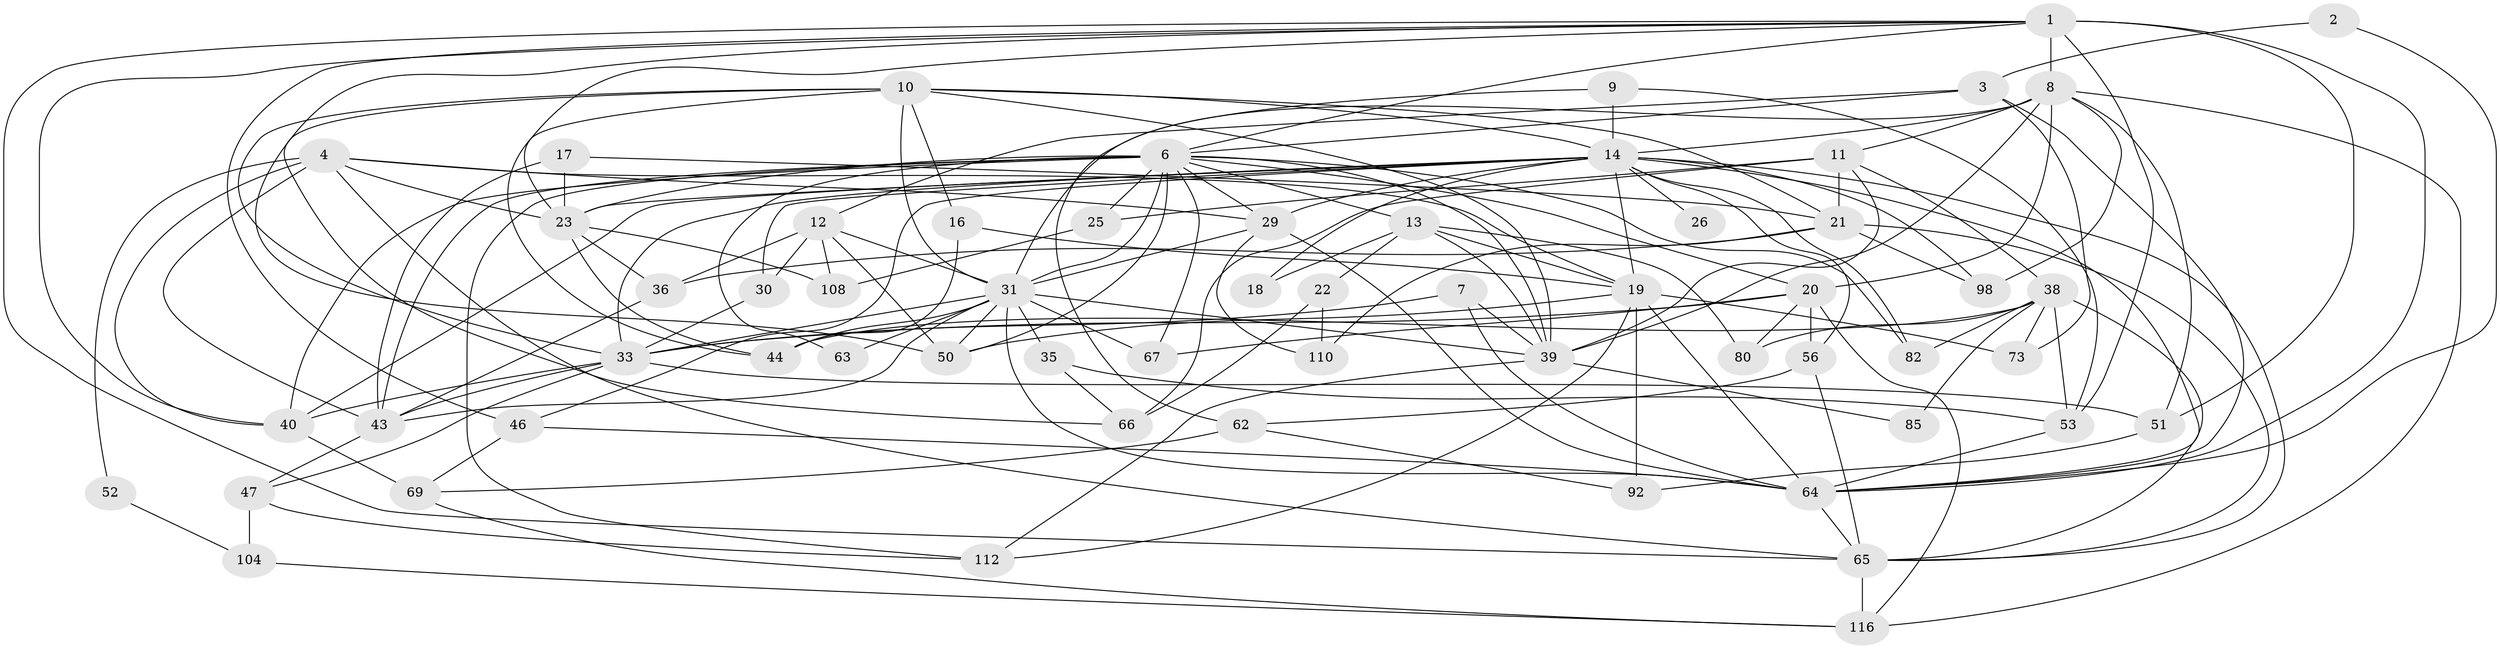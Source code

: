 // original degree distribution, {4: 0.2773109243697479, 2: 0.11764705882352941, 3: 0.29411764705882354, 5: 0.17647058823529413, 6: 0.09243697478991597, 8: 0.04201680672268908}
// Generated by graph-tools (version 1.1) at 2025/15/03/09/25 04:15:09]
// undirected, 59 vertices, 159 edges
graph export_dot {
graph [start="1"]
  node [color=gray90,style=filled];
  1 [super="+5"];
  2;
  3 [super="+60"];
  4 [super="+24"];
  6 [super="+57+37"];
  7 [super="+96"];
  8 [super="+106+42"];
  9;
  10 [super="+70+81"];
  11 [super="+27"];
  12 [super="+15"];
  13 [super="+95"];
  14 [super="+55+28+91"];
  16 [super="+48"];
  17;
  18;
  19 [super="+76"];
  20 [super="+113"];
  21 [super="+100"];
  22;
  23 [super="+115"];
  25;
  26;
  29 [super="+34"];
  30;
  31 [super="+97+45+32"];
  33 [super="+74+109"];
  35;
  36 [super="+71"];
  38 [super="+75"];
  39 [super="+89+49"];
  40 [super="+93+78"];
  43 [super="+99"];
  44 [super="+79"];
  46;
  47;
  50 [super="+77"];
  51 [super="+58"];
  52;
  53 [super="+87"];
  56 [super="+68"];
  62;
  63;
  64 [super="+72+111+94"];
  65 [super="+105"];
  66 [super="+88"];
  67;
  69 [super="+83"];
  73;
  80;
  82;
  85;
  92;
  98;
  104;
  108;
  110;
  112;
  116 [super="+118"];
  1 -- 51 [weight=2];
  1 -- 64 [weight=3];
  1 -- 8;
  1 -- 40;
  1 -- 46;
  1 -- 50;
  1 -- 23;
  1 -- 65;
  1 -- 6;
  1 -- 53;
  2 -- 3;
  2 -- 64;
  3 -- 73;
  3 -- 12;
  3 -- 64;
  3 -- 6;
  4 -- 23;
  4 -- 40 [weight=2];
  4 -- 19;
  4 -- 52;
  4 -- 65;
  4 -- 29;
  4 -- 43;
  6 -- 43;
  6 -- 82;
  6 -- 50;
  6 -- 20;
  6 -- 13;
  6 -- 31 [weight=3];
  6 -- 67;
  6 -- 39;
  6 -- 112;
  6 -- 25;
  6 -- 63;
  6 -- 23;
  6 -- 40;
  6 -- 29;
  7 -- 64;
  7 -- 33;
  7 -- 39;
  8 -- 98;
  8 -- 20;
  8 -- 31;
  8 -- 11;
  8 -- 51;
  8 -- 14 [weight=2];
  8 -- 116;
  8 -- 39;
  9 -- 62;
  9 -- 53;
  9 -- 14;
  10 -- 16;
  10 -- 33;
  10 -- 44 [weight=2];
  10 -- 14;
  10 -- 31;
  10 -- 21;
  10 -- 66;
  10 -- 39;
  11 -- 66;
  11 -- 21 [weight=3];
  11 -- 38;
  11 -- 25;
  11 -- 39;
  12 -- 31;
  12 -- 108;
  12 -- 50;
  12 -- 30;
  12 -- 36;
  13 -- 80;
  13 -- 18;
  13 -- 22;
  13 -- 19;
  13 -- 39;
  14 -- 98;
  14 -- 65;
  14 -- 46;
  14 -- 23 [weight=2];
  14 -- 64;
  14 -- 40;
  14 -- 18;
  14 -- 19;
  14 -- 26 [weight=2];
  14 -- 29;
  14 -- 56 [weight=2];
  14 -- 33 [weight=2];
  14 -- 82;
  14 -- 30;
  16 -- 44;
  16 -- 19;
  17 -- 23;
  17 -- 43;
  17 -- 21;
  19 -- 73;
  19 -- 112;
  19 -- 92;
  19 -- 64;
  19 -- 50 [weight=2];
  20 -- 56;
  20 -- 80;
  20 -- 67;
  20 -- 33;
  20 -- 116;
  21 -- 98;
  21 -- 110;
  21 -- 65;
  21 -- 36;
  22 -- 110;
  22 -- 66;
  23 -- 36;
  23 -- 108;
  23 -- 44;
  25 -- 108;
  29 -- 31;
  29 -- 64;
  29 -- 110;
  30 -- 33;
  31 -- 35 [weight=2];
  31 -- 33;
  31 -- 67;
  31 -- 44;
  31 -- 63;
  31 -- 64;
  31 -- 39;
  31 -- 50;
  31 -- 43;
  33 -- 40;
  33 -- 47;
  33 -- 51;
  33 -- 43;
  35 -- 66;
  35 -- 53;
  36 -- 43;
  38 -- 44;
  38 -- 73;
  38 -- 80;
  38 -- 82;
  38 -- 85;
  38 -- 65;
  38 -- 53;
  39 -- 85;
  39 -- 112;
  40 -- 69;
  43 -- 47;
  46 -- 69;
  46 -- 64;
  47 -- 112;
  47 -- 104;
  51 -- 92;
  52 -- 104;
  53 -- 64;
  56 -- 65;
  56 -- 62;
  62 -- 92;
  62 -- 69;
  64 -- 65;
  65 -- 116;
  69 -- 116;
  104 -- 116;
}
